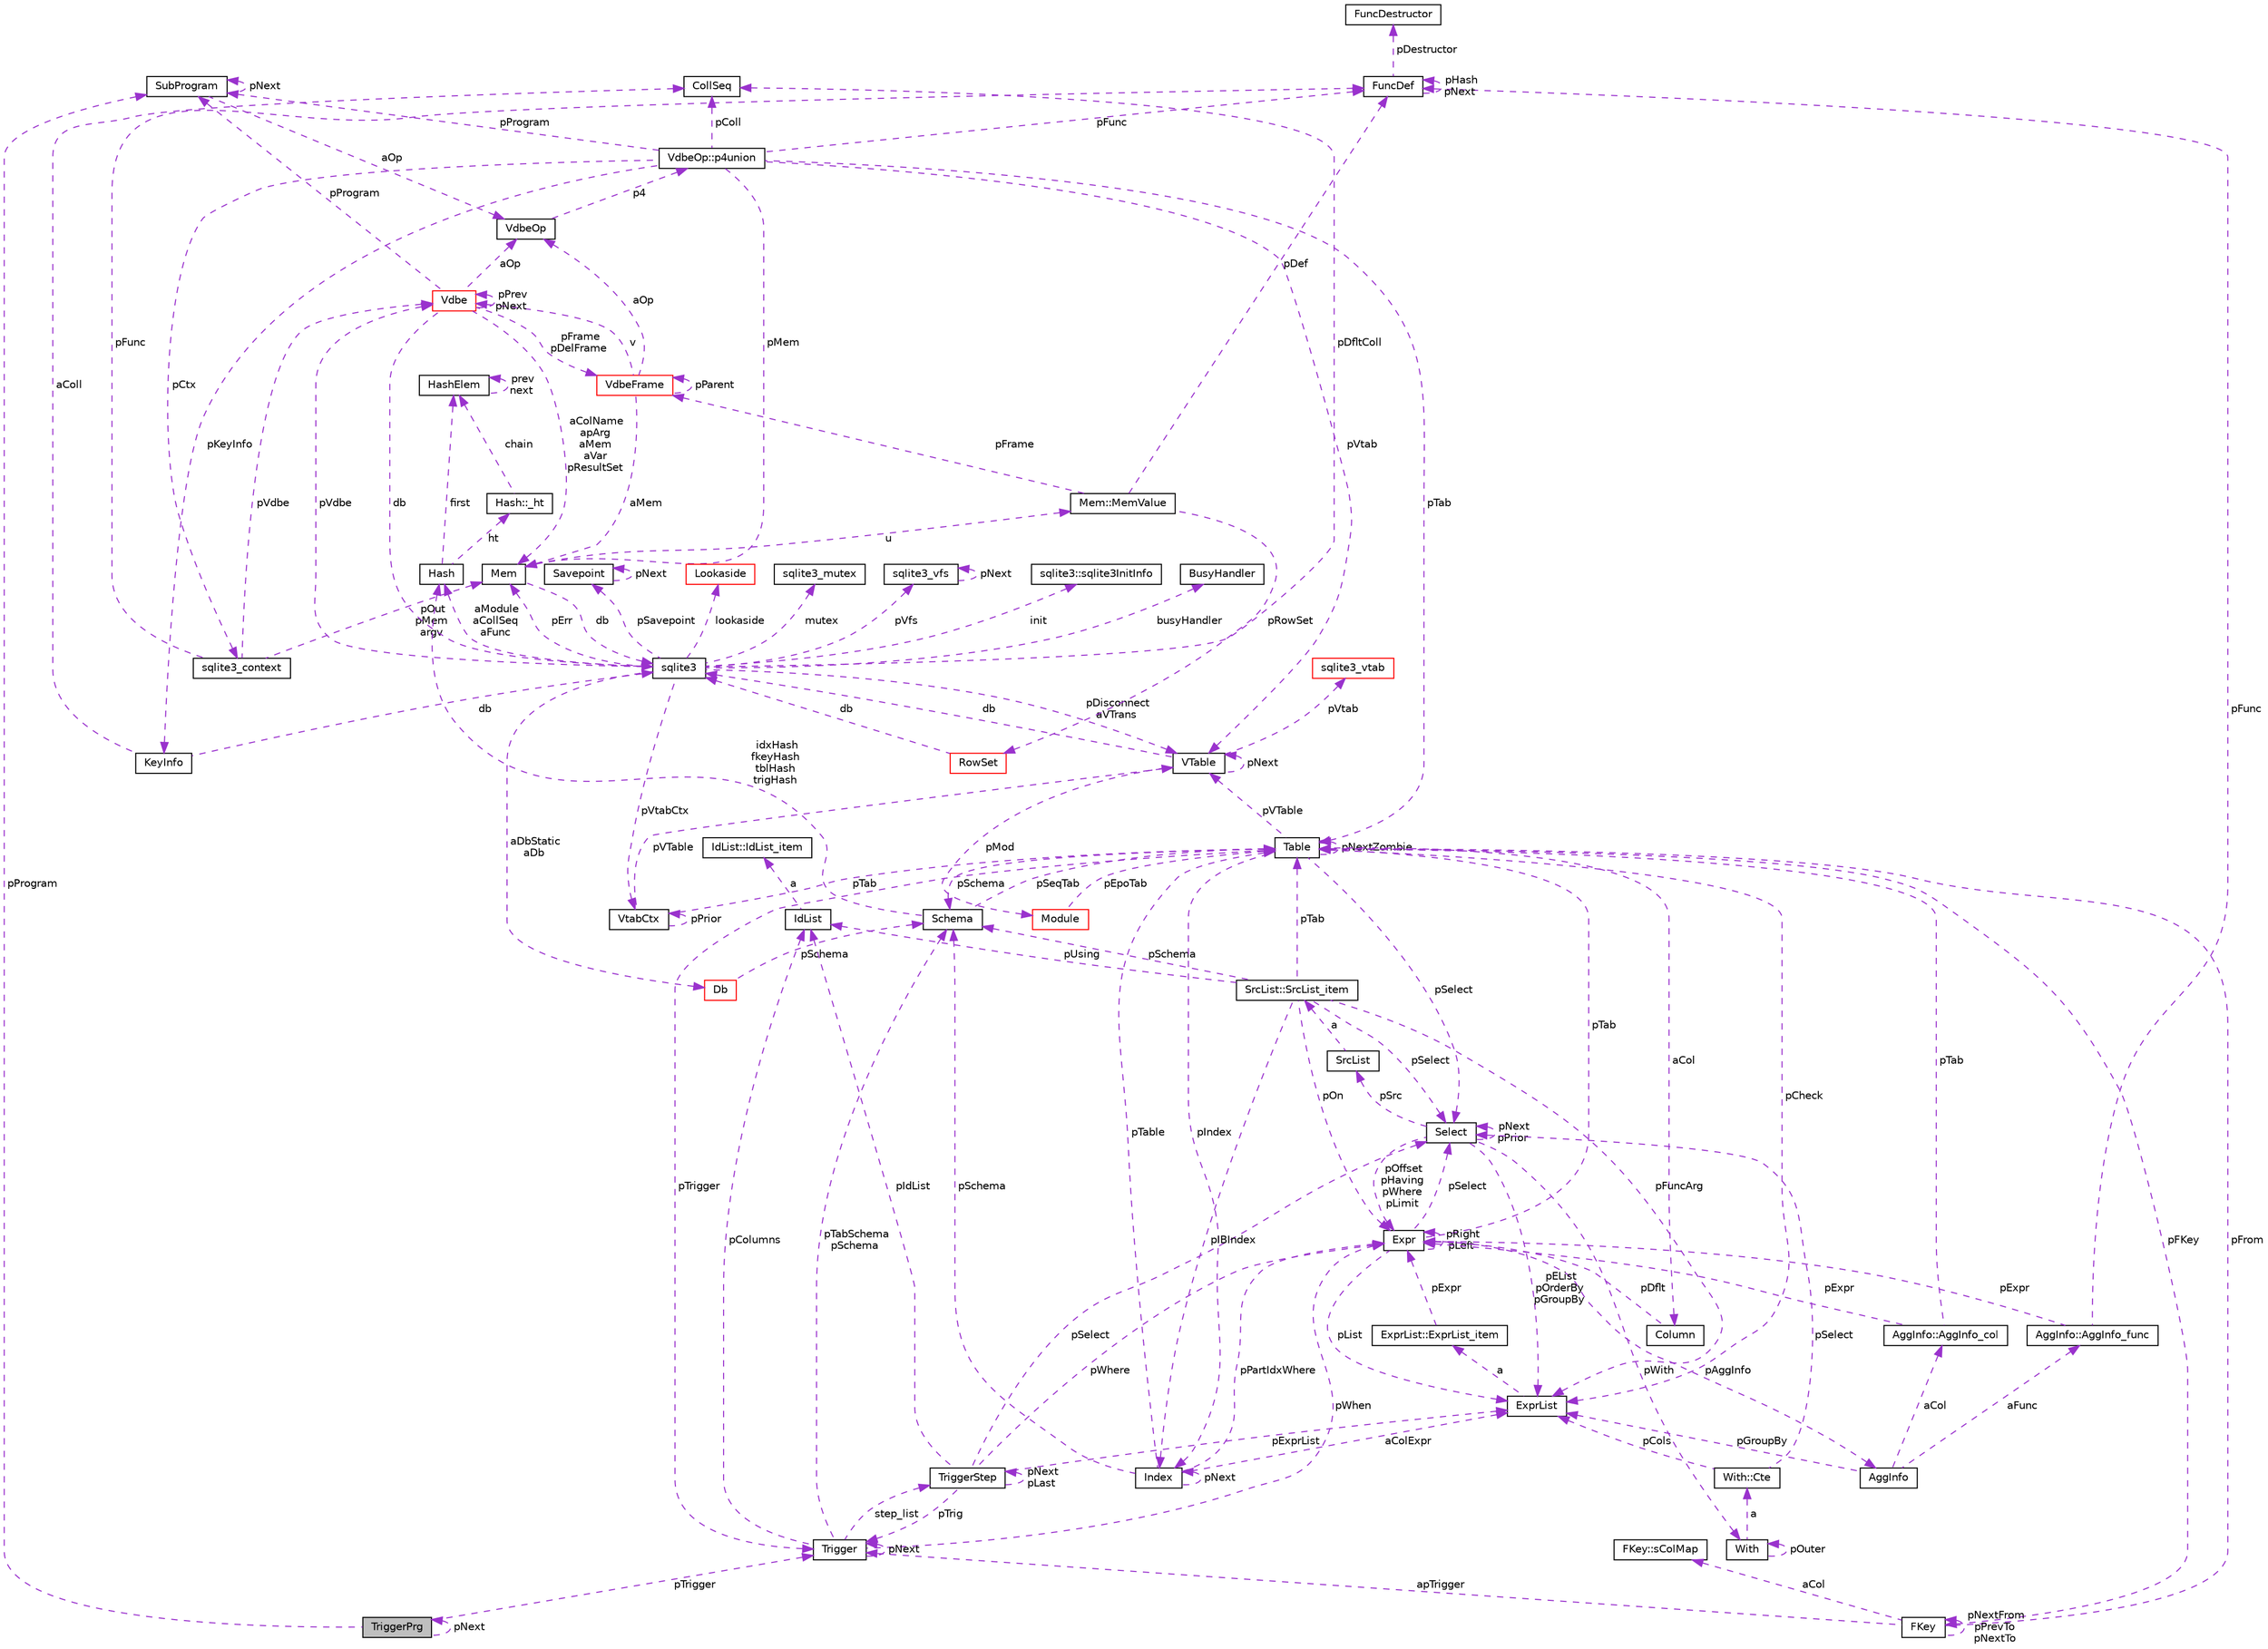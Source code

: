 digraph "TriggerPrg"
{
  edge [fontname="Helvetica",fontsize="10",labelfontname="Helvetica",labelfontsize="10"];
  node [fontname="Helvetica",fontsize="10",shape=record];
  Node1 [label="TriggerPrg",height=0.2,width=0.4,color="black", fillcolor="grey75", style="filled", fontcolor="black"];
  Node2 -> Node1 [dir="back",color="darkorchid3",fontsize="10",style="dashed",label=" pProgram" ,fontname="Helvetica"];
  Node2 [label="SubProgram",height=0.2,width=0.4,color="black", fillcolor="white", style="filled",URL="$structSubProgram.html"];
  Node2 -> Node2 [dir="back",color="darkorchid3",fontsize="10",style="dashed",label=" pNext" ,fontname="Helvetica"];
  Node3 -> Node2 [dir="back",color="darkorchid3",fontsize="10",style="dashed",label=" aOp" ,fontname="Helvetica"];
  Node3 [label="VdbeOp",height=0.2,width=0.4,color="black", fillcolor="white", style="filled",URL="$structVdbeOp.html"];
  Node4 -> Node3 [dir="back",color="darkorchid3",fontsize="10",style="dashed",label=" p4" ,fontname="Helvetica"];
  Node4 [label="VdbeOp::p4union",height=0.2,width=0.4,color="black", fillcolor="white", style="filled",URL="$unionVdbeOp_1_1p4union.html"];
  Node5 -> Node4 [dir="back",color="darkorchid3",fontsize="10",style="dashed",label=" pMem" ,fontname="Helvetica"];
  Node5 [label="Mem",height=0.2,width=0.4,color="black", fillcolor="white", style="filled",URL="$structMem.html"];
  Node6 -> Node5 [dir="back",color="darkorchid3",fontsize="10",style="dashed",label=" u" ,fontname="Helvetica"];
  Node6 [label="Mem::MemValue",height=0.2,width=0.4,color="black", fillcolor="white", style="filled",URL="$unionMem_1_1MemValue.html"];
  Node7 -> Node6 [dir="back",color="darkorchid3",fontsize="10",style="dashed",label=" pFrame" ,fontname="Helvetica"];
  Node7 [label="VdbeFrame",height=0.2,width=0.4,color="red", fillcolor="white", style="filled",URL="$structVdbeFrame.html"];
  Node5 -> Node7 [dir="back",color="darkorchid3",fontsize="10",style="dashed",label=" aMem" ,fontname="Helvetica"];
  Node8 -> Node7 [dir="back",color="darkorchid3",fontsize="10",style="dashed",label=" v" ,fontname="Helvetica"];
  Node8 [label="Vdbe",height=0.2,width=0.4,color="red", fillcolor="white", style="filled",URL="$structVdbe.html"];
  Node5 -> Node8 [dir="back",color="darkorchid3",fontsize="10",style="dashed",label=" aColName\napArg\naMem\naVar\npResultSet" ,fontname="Helvetica"];
  Node8 -> Node8 [dir="back",color="darkorchid3",fontsize="10",style="dashed",label=" pPrev\npNext" ,fontname="Helvetica"];
  Node9 -> Node8 [dir="back",color="darkorchid3",fontsize="10",style="dashed",label=" db" ,fontname="Helvetica"];
  Node9 [label="sqlite3",height=0.2,width=0.4,color="black", fillcolor="white", style="filled",URL="$structsqlite3.html"];
  Node5 -> Node9 [dir="back",color="darkorchid3",fontsize="10",style="dashed",label=" pErr" ,fontname="Helvetica"];
  Node8 -> Node9 [dir="back",color="darkorchid3",fontsize="10",style="dashed",label=" pVdbe" ,fontname="Helvetica"];
  Node10 -> Node9 [dir="back",color="darkorchid3",fontsize="10",style="dashed",label=" pSavepoint" ,fontname="Helvetica"];
  Node10 [label="Savepoint",height=0.2,width=0.4,color="black", fillcolor="white", style="filled",URL="$structSavepoint.html"];
  Node10 -> Node10 [dir="back",color="darkorchid3",fontsize="10",style="dashed",label=" pNext" ,fontname="Helvetica"];
  Node11 -> Node9 [dir="back",color="darkorchid3",fontsize="10",style="dashed",label=" lookaside" ,fontname="Helvetica"];
  Node11 [label="Lookaside",height=0.2,width=0.4,color="red", fillcolor="white", style="filled",URL="$structLookaside.html"];
  Node12 -> Node9 [dir="back",color="darkorchid3",fontsize="10",style="dashed",label=" mutex" ,fontname="Helvetica"];
  Node12 [label="sqlite3_mutex",height=0.2,width=0.4,color="black", fillcolor="white", style="filled",URL="$structsqlite3__mutex.html"];
  Node13 -> Node9 [dir="back",color="darkorchid3",fontsize="10",style="dashed",label=" pVfs" ,fontname="Helvetica"];
  Node13 [label="sqlite3_vfs",height=0.2,width=0.4,color="black", fillcolor="white", style="filled",URL="$structsqlite3__vfs.html"];
  Node13 -> Node13 [dir="back",color="darkorchid3",fontsize="10",style="dashed",label=" pNext" ,fontname="Helvetica"];
  Node14 -> Node9 [dir="back",color="darkorchid3",fontsize="10",style="dashed",label=" init" ,fontname="Helvetica"];
  Node14 [label="sqlite3::sqlite3InitInfo",height=0.2,width=0.4,color="black", fillcolor="white", style="filled",URL="$structsqlite3_1_1sqlite3InitInfo.html"];
  Node15 -> Node9 [dir="back",color="darkorchid3",fontsize="10",style="dashed",label=" busyHandler" ,fontname="Helvetica"];
  Node15 [label="BusyHandler",height=0.2,width=0.4,color="black", fillcolor="white", style="filled",URL="$structBusyHandler.html"];
  Node16 -> Node9 [dir="back",color="darkorchid3",fontsize="10",style="dashed",label=" pVtabCtx" ,fontname="Helvetica"];
  Node16 [label="VtabCtx",height=0.2,width=0.4,color="black", fillcolor="white", style="filled",URL="$structVtabCtx.html"];
  Node16 -> Node16 [dir="back",color="darkorchid3",fontsize="10",style="dashed",label=" pPrior" ,fontname="Helvetica"];
  Node17 -> Node16 [dir="back",color="darkorchid3",fontsize="10",style="dashed",label=" pVTable" ,fontname="Helvetica"];
  Node17 [label="VTable",height=0.2,width=0.4,color="black", fillcolor="white", style="filled",URL="$structVTable.html"];
  Node9 -> Node17 [dir="back",color="darkorchid3",fontsize="10",style="dashed",label=" db" ,fontname="Helvetica"];
  Node17 -> Node17 [dir="back",color="darkorchid3",fontsize="10",style="dashed",label=" pNext" ,fontname="Helvetica"];
  Node18 -> Node17 [dir="back",color="darkorchid3",fontsize="10",style="dashed",label=" pMod" ,fontname="Helvetica"];
  Node18 [label="Module",height=0.2,width=0.4,color="red", fillcolor="white", style="filled",URL="$structModule.html"];
  Node19 -> Node18 [dir="back",color="darkorchid3",fontsize="10",style="dashed",label=" pEpoTab" ,fontname="Helvetica"];
  Node19 [label="Table",height=0.2,width=0.4,color="black", fillcolor="white", style="filled",URL="$structTable.html"];
  Node20 -> Node19 [dir="back",color="darkorchid3",fontsize="10",style="dashed",label=" pSchema" ,fontname="Helvetica"];
  Node20 [label="Schema",height=0.2,width=0.4,color="black", fillcolor="white", style="filled",URL="$structSchema.html"];
  Node19 -> Node20 [dir="back",color="darkorchid3",fontsize="10",style="dashed",label=" pSeqTab" ,fontname="Helvetica"];
  Node21 -> Node20 [dir="back",color="darkorchid3",fontsize="10",style="dashed",label=" idxHash\nfkeyHash\ntblHash\ntrigHash" ,fontname="Helvetica"];
  Node21 [label="Hash",height=0.2,width=0.4,color="black", fillcolor="white", style="filled",URL="$structHash.html"];
  Node22 -> Node21 [dir="back",color="darkorchid3",fontsize="10",style="dashed",label=" ht" ,fontname="Helvetica"];
  Node22 [label="Hash::_ht",height=0.2,width=0.4,color="black", fillcolor="white", style="filled",URL="$structHash_1_1__ht.html"];
  Node23 -> Node22 [dir="back",color="darkorchid3",fontsize="10",style="dashed",label=" chain" ,fontname="Helvetica"];
  Node23 [label="HashElem",height=0.2,width=0.4,color="black", fillcolor="white", style="filled",URL="$structHashElem.html"];
  Node23 -> Node23 [dir="back",color="darkorchid3",fontsize="10",style="dashed",label=" prev\nnext" ,fontname="Helvetica"];
  Node23 -> Node21 [dir="back",color="darkorchid3",fontsize="10",style="dashed",label=" first" ,fontname="Helvetica"];
  Node24 -> Node19 [dir="back",color="darkorchid3",fontsize="10",style="dashed",label=" aCol" ,fontname="Helvetica"];
  Node24 [label="Column",height=0.2,width=0.4,color="black", fillcolor="white", style="filled",URL="$structColumn.html"];
  Node25 -> Node24 [dir="back",color="darkorchid3",fontsize="10",style="dashed",label=" pDflt" ,fontname="Helvetica"];
  Node25 [label="Expr",height=0.2,width=0.4,color="black", fillcolor="white", style="filled",URL="$structExpr.html"];
  Node26 -> Node25 [dir="back",color="darkorchid3",fontsize="10",style="dashed",label=" pAggInfo" ,fontname="Helvetica"];
  Node26 [label="AggInfo",height=0.2,width=0.4,color="black", fillcolor="white", style="filled",URL="$structAggInfo.html"];
  Node27 -> Node26 [dir="back",color="darkorchid3",fontsize="10",style="dashed",label=" aCol" ,fontname="Helvetica"];
  Node27 [label="AggInfo::AggInfo_col",height=0.2,width=0.4,color="black", fillcolor="white", style="filled",URL="$structAggInfo_1_1AggInfo__col.html"];
  Node25 -> Node27 [dir="back",color="darkorchid3",fontsize="10",style="dashed",label=" pExpr" ,fontname="Helvetica"];
  Node19 -> Node27 [dir="back",color="darkorchid3",fontsize="10",style="dashed",label=" pTab" ,fontname="Helvetica"];
  Node28 -> Node26 [dir="back",color="darkorchid3",fontsize="10",style="dashed",label=" aFunc" ,fontname="Helvetica"];
  Node28 [label="AggInfo::AggInfo_func",height=0.2,width=0.4,color="black", fillcolor="white", style="filled",URL="$structAggInfo_1_1AggInfo__func.html"];
  Node25 -> Node28 [dir="back",color="darkorchid3",fontsize="10",style="dashed",label=" pExpr" ,fontname="Helvetica"];
  Node29 -> Node28 [dir="back",color="darkorchid3",fontsize="10",style="dashed",label=" pFunc" ,fontname="Helvetica"];
  Node29 [label="FuncDef",height=0.2,width=0.4,color="black", fillcolor="white", style="filled",URL="$structFuncDef.html"];
  Node30 -> Node29 [dir="back",color="darkorchid3",fontsize="10",style="dashed",label=" pDestructor" ,fontname="Helvetica"];
  Node30 [label="FuncDestructor",height=0.2,width=0.4,color="black", fillcolor="white", style="filled",URL="$structFuncDestructor.html"];
  Node29 -> Node29 [dir="back",color="darkorchid3",fontsize="10",style="dashed",label=" pHash\npNext" ,fontname="Helvetica"];
  Node31 -> Node26 [dir="back",color="darkorchid3",fontsize="10",style="dashed",label=" pGroupBy" ,fontname="Helvetica"];
  Node31 [label="ExprList",height=0.2,width=0.4,color="black", fillcolor="white", style="filled",URL="$structExprList.html"];
  Node32 -> Node31 [dir="back",color="darkorchid3",fontsize="10",style="dashed",label=" a" ,fontname="Helvetica"];
  Node32 [label="ExprList::ExprList_item",height=0.2,width=0.4,color="black", fillcolor="white", style="filled",URL="$structExprList_1_1ExprList__item.html"];
  Node25 -> Node32 [dir="back",color="darkorchid3",fontsize="10",style="dashed",label=" pExpr" ,fontname="Helvetica"];
  Node25 -> Node25 [dir="back",color="darkorchid3",fontsize="10",style="dashed",label=" pRight\npLeft" ,fontname="Helvetica"];
  Node19 -> Node25 [dir="back",color="darkorchid3",fontsize="10",style="dashed",label=" pTab" ,fontname="Helvetica"];
  Node33 -> Node25 [dir="back",color="darkorchid3",fontsize="10",style="dashed",label=" pSelect" ,fontname="Helvetica"];
  Node33 [label="Select",height=0.2,width=0.4,color="black", fillcolor="white", style="filled",URL="$structSelect.html"];
  Node25 -> Node33 [dir="back",color="darkorchid3",fontsize="10",style="dashed",label=" pOffset\npHaving\npWhere\npLimit" ,fontname="Helvetica"];
  Node34 -> Node33 [dir="back",color="darkorchid3",fontsize="10",style="dashed",label=" pWith" ,fontname="Helvetica"];
  Node34 [label="With",height=0.2,width=0.4,color="black", fillcolor="white", style="filled",URL="$structWith.html"];
  Node35 -> Node34 [dir="back",color="darkorchid3",fontsize="10",style="dashed",label=" a" ,fontname="Helvetica"];
  Node35 [label="With::Cte",height=0.2,width=0.4,color="black", fillcolor="white", style="filled",URL="$structWith_1_1Cte.html"];
  Node33 -> Node35 [dir="back",color="darkorchid3",fontsize="10",style="dashed",label=" pSelect" ,fontname="Helvetica"];
  Node31 -> Node35 [dir="back",color="darkorchid3",fontsize="10",style="dashed",label=" pCols" ,fontname="Helvetica"];
  Node34 -> Node34 [dir="back",color="darkorchid3",fontsize="10",style="dashed",label=" pOuter" ,fontname="Helvetica"];
  Node33 -> Node33 [dir="back",color="darkorchid3",fontsize="10",style="dashed",label=" pNext\npPrior" ,fontname="Helvetica"];
  Node36 -> Node33 [dir="back",color="darkorchid3",fontsize="10",style="dashed",label=" pSrc" ,fontname="Helvetica"];
  Node36 [label="SrcList",height=0.2,width=0.4,color="black", fillcolor="white", style="filled",URL="$structSrcList.html"];
  Node37 -> Node36 [dir="back",color="darkorchid3",fontsize="10",style="dashed",label=" a" ,fontname="Helvetica"];
  Node37 [label="SrcList::SrcList_item",height=0.2,width=0.4,color="black", fillcolor="white", style="filled",URL="$structSrcList_1_1SrcList__item.html"];
  Node20 -> Node37 [dir="back",color="darkorchid3",fontsize="10",style="dashed",label=" pSchema" ,fontname="Helvetica"];
  Node25 -> Node37 [dir="back",color="darkorchid3",fontsize="10",style="dashed",label=" pOn" ,fontname="Helvetica"];
  Node38 -> Node37 [dir="back",color="darkorchid3",fontsize="10",style="dashed",label=" pUsing" ,fontname="Helvetica"];
  Node38 [label="IdList",height=0.2,width=0.4,color="black", fillcolor="white", style="filled",URL="$structIdList.html"];
  Node39 -> Node38 [dir="back",color="darkorchid3",fontsize="10",style="dashed",label=" a" ,fontname="Helvetica"];
  Node39 [label="IdList::IdList_item",height=0.2,width=0.4,color="black", fillcolor="white", style="filled",URL="$structIdList_1_1IdList__item.html"];
  Node19 -> Node37 [dir="back",color="darkorchid3",fontsize="10",style="dashed",label=" pTab" ,fontname="Helvetica"];
  Node33 -> Node37 [dir="back",color="darkorchid3",fontsize="10",style="dashed",label=" pSelect" ,fontname="Helvetica"];
  Node40 -> Node37 [dir="back",color="darkorchid3",fontsize="10",style="dashed",label=" pIBIndex" ,fontname="Helvetica"];
  Node40 [label="Index",height=0.2,width=0.4,color="black", fillcolor="white", style="filled",URL="$structIndex.html"];
  Node20 -> Node40 [dir="back",color="darkorchid3",fontsize="10",style="dashed",label=" pSchema" ,fontname="Helvetica"];
  Node25 -> Node40 [dir="back",color="darkorchid3",fontsize="10",style="dashed",label=" pPartIdxWhere" ,fontname="Helvetica"];
  Node19 -> Node40 [dir="back",color="darkorchid3",fontsize="10",style="dashed",label=" pTable" ,fontname="Helvetica"];
  Node31 -> Node40 [dir="back",color="darkorchid3",fontsize="10",style="dashed",label=" aColExpr" ,fontname="Helvetica"];
  Node40 -> Node40 [dir="back",color="darkorchid3",fontsize="10",style="dashed",label=" pNext" ,fontname="Helvetica"];
  Node31 -> Node37 [dir="back",color="darkorchid3",fontsize="10",style="dashed",label=" pFuncArg" ,fontname="Helvetica"];
  Node31 -> Node33 [dir="back",color="darkorchid3",fontsize="10",style="dashed",label=" pEList\npOrderBy\npGroupBy" ,fontname="Helvetica"];
  Node31 -> Node25 [dir="back",color="darkorchid3",fontsize="10",style="dashed",label=" pList" ,fontname="Helvetica"];
  Node41 -> Node19 [dir="back",color="darkorchid3",fontsize="10",style="dashed",label=" pFKey" ,fontname="Helvetica"];
  Node41 [label="FKey",height=0.2,width=0.4,color="black", fillcolor="white", style="filled",URL="$structFKey.html"];
  Node42 -> Node41 [dir="back",color="darkorchid3",fontsize="10",style="dashed",label=" aCol" ,fontname="Helvetica"];
  Node42 [label="FKey::sColMap",height=0.2,width=0.4,color="black", fillcolor="white", style="filled",URL="$structFKey_1_1sColMap.html"];
  Node41 -> Node41 [dir="back",color="darkorchid3",fontsize="10",style="dashed",label=" pNextFrom\npPrevTo\npNextTo" ,fontname="Helvetica"];
  Node19 -> Node41 [dir="back",color="darkorchid3",fontsize="10",style="dashed",label=" pFrom" ,fontname="Helvetica"];
  Node43 -> Node41 [dir="back",color="darkorchid3",fontsize="10",style="dashed",label=" apTrigger" ,fontname="Helvetica"];
  Node43 [label="Trigger",height=0.2,width=0.4,color="black", fillcolor="white", style="filled",URL="$structTrigger.html"];
  Node44 -> Node43 [dir="back",color="darkorchid3",fontsize="10",style="dashed",label=" step_list" ,fontname="Helvetica"];
  Node44 [label="TriggerStep",height=0.2,width=0.4,color="black", fillcolor="white", style="filled",URL="$structTriggerStep.html"];
  Node44 -> Node44 [dir="back",color="darkorchid3",fontsize="10",style="dashed",label=" pNext\npLast" ,fontname="Helvetica"];
  Node25 -> Node44 [dir="back",color="darkorchid3",fontsize="10",style="dashed",label=" pWhere" ,fontname="Helvetica"];
  Node38 -> Node44 [dir="back",color="darkorchid3",fontsize="10",style="dashed",label=" pIdList" ,fontname="Helvetica"];
  Node33 -> Node44 [dir="back",color="darkorchid3",fontsize="10",style="dashed",label=" pSelect" ,fontname="Helvetica"];
  Node43 -> Node44 [dir="back",color="darkorchid3",fontsize="10",style="dashed",label=" pTrig" ,fontname="Helvetica"];
  Node31 -> Node44 [dir="back",color="darkorchid3",fontsize="10",style="dashed",label=" pExprList" ,fontname="Helvetica"];
  Node20 -> Node43 [dir="back",color="darkorchid3",fontsize="10",style="dashed",label=" pTabSchema\npSchema" ,fontname="Helvetica"];
  Node25 -> Node43 [dir="back",color="darkorchid3",fontsize="10",style="dashed",label=" pWhen" ,fontname="Helvetica"];
  Node38 -> Node43 [dir="back",color="darkorchid3",fontsize="10",style="dashed",label=" pColumns" ,fontname="Helvetica"];
  Node43 -> Node43 [dir="back",color="darkorchid3",fontsize="10",style="dashed",label=" pNext" ,fontname="Helvetica"];
  Node17 -> Node19 [dir="back",color="darkorchid3",fontsize="10",style="dashed",label=" pVTable" ,fontname="Helvetica"];
  Node19 -> Node19 [dir="back",color="darkorchid3",fontsize="10",style="dashed",label=" pNextZombie" ,fontname="Helvetica"];
  Node43 -> Node19 [dir="back",color="darkorchid3",fontsize="10",style="dashed",label=" pTrigger" ,fontname="Helvetica"];
  Node33 -> Node19 [dir="back",color="darkorchid3",fontsize="10",style="dashed",label=" pSelect" ,fontname="Helvetica"];
  Node31 -> Node19 [dir="back",color="darkorchid3",fontsize="10",style="dashed",label=" pCheck" ,fontname="Helvetica"];
  Node40 -> Node19 [dir="back",color="darkorchid3",fontsize="10",style="dashed",label=" pIndex" ,fontname="Helvetica"];
  Node45 -> Node17 [dir="back",color="darkorchid3",fontsize="10",style="dashed",label=" pVtab" ,fontname="Helvetica"];
  Node45 [label="sqlite3_vtab",height=0.2,width=0.4,color="red", fillcolor="white", style="filled",URL="$structsqlite3__vtab.html"];
  Node19 -> Node16 [dir="back",color="darkorchid3",fontsize="10",style="dashed",label=" pTab" ,fontname="Helvetica"];
  Node46 -> Node9 [dir="back",color="darkorchid3",fontsize="10",style="dashed",label=" pDfltColl" ,fontname="Helvetica"];
  Node46 [label="CollSeq",height=0.2,width=0.4,color="black", fillcolor="white", style="filled",URL="$structCollSeq.html"];
  Node17 -> Node9 [dir="back",color="darkorchid3",fontsize="10",style="dashed",label=" pDisconnect\naVTrans" ,fontname="Helvetica"];
  Node47 -> Node9 [dir="back",color="darkorchid3",fontsize="10",style="dashed",label=" aDbStatic\naDb" ,fontname="Helvetica"];
  Node47 [label="Db",height=0.2,width=0.4,color="red", fillcolor="white", style="filled",URL="$structDb.html"];
  Node20 -> Node47 [dir="back",color="darkorchid3",fontsize="10",style="dashed",label=" pSchema" ,fontname="Helvetica"];
  Node21 -> Node9 [dir="back",color="darkorchid3",fontsize="10",style="dashed",label=" aModule\naCollSeq\naFunc" ,fontname="Helvetica"];
  Node7 -> Node8 [dir="back",color="darkorchid3",fontsize="10",style="dashed",label=" pFrame\npDelFrame" ,fontname="Helvetica"];
  Node2 -> Node8 [dir="back",color="darkorchid3",fontsize="10",style="dashed",label=" pProgram" ,fontname="Helvetica"];
  Node3 -> Node8 [dir="back",color="darkorchid3",fontsize="10",style="dashed",label=" aOp" ,fontname="Helvetica"];
  Node7 -> Node7 [dir="back",color="darkorchid3",fontsize="10",style="dashed",label=" pParent" ,fontname="Helvetica"];
  Node3 -> Node7 [dir="back",color="darkorchid3",fontsize="10",style="dashed",label=" aOp" ,fontname="Helvetica"];
  Node48 -> Node6 [dir="back",color="darkorchid3",fontsize="10",style="dashed",label=" pRowSet" ,fontname="Helvetica"];
  Node48 [label="RowSet",height=0.2,width=0.4,color="red", fillcolor="white", style="filled",URL="$structRowSet.html"];
  Node9 -> Node48 [dir="back",color="darkorchid3",fontsize="10",style="dashed",label=" db" ,fontname="Helvetica"];
  Node29 -> Node6 [dir="back",color="darkorchid3",fontsize="10",style="dashed",label=" pDef" ,fontname="Helvetica"];
  Node9 -> Node5 [dir="back",color="darkorchid3",fontsize="10",style="dashed",label=" db" ,fontname="Helvetica"];
  Node46 -> Node4 [dir="back",color="darkorchid3",fontsize="10",style="dashed",label=" pColl" ,fontname="Helvetica"];
  Node17 -> Node4 [dir="back",color="darkorchid3",fontsize="10",style="dashed",label=" pVtab" ,fontname="Helvetica"];
  Node19 -> Node4 [dir="back",color="darkorchid3",fontsize="10",style="dashed",label=" pTab" ,fontname="Helvetica"];
  Node2 -> Node4 [dir="back",color="darkorchid3",fontsize="10",style="dashed",label=" pProgram" ,fontname="Helvetica"];
  Node49 -> Node4 [dir="back",color="darkorchid3",fontsize="10",style="dashed",label=" pKeyInfo" ,fontname="Helvetica"];
  Node49 [label="KeyInfo",height=0.2,width=0.4,color="black", fillcolor="white", style="filled",URL="$structKeyInfo.html"];
  Node9 -> Node49 [dir="back",color="darkorchid3",fontsize="10",style="dashed",label=" db" ,fontname="Helvetica"];
  Node46 -> Node49 [dir="back",color="darkorchid3",fontsize="10",style="dashed",label=" aColl" ,fontname="Helvetica"];
  Node50 -> Node4 [dir="back",color="darkorchid3",fontsize="10",style="dashed",label=" pCtx" ,fontname="Helvetica"];
  Node50 [label="sqlite3_context",height=0.2,width=0.4,color="black", fillcolor="white", style="filled",URL="$structsqlite3__context.html"];
  Node8 -> Node50 [dir="back",color="darkorchid3",fontsize="10",style="dashed",label=" pVdbe" ,fontname="Helvetica"];
  Node5 -> Node50 [dir="back",color="darkorchid3",fontsize="10",style="dashed",label=" pOut\npMem\nargv" ,fontname="Helvetica"];
  Node29 -> Node50 [dir="back",color="darkorchid3",fontsize="10",style="dashed",label=" pFunc" ,fontname="Helvetica"];
  Node29 -> Node4 [dir="back",color="darkorchid3",fontsize="10",style="dashed",label=" pFunc" ,fontname="Helvetica"];
  Node43 -> Node1 [dir="back",color="darkorchid3",fontsize="10",style="dashed",label=" pTrigger" ,fontname="Helvetica"];
  Node1 -> Node1 [dir="back",color="darkorchid3",fontsize="10",style="dashed",label=" pNext" ,fontname="Helvetica"];
}
